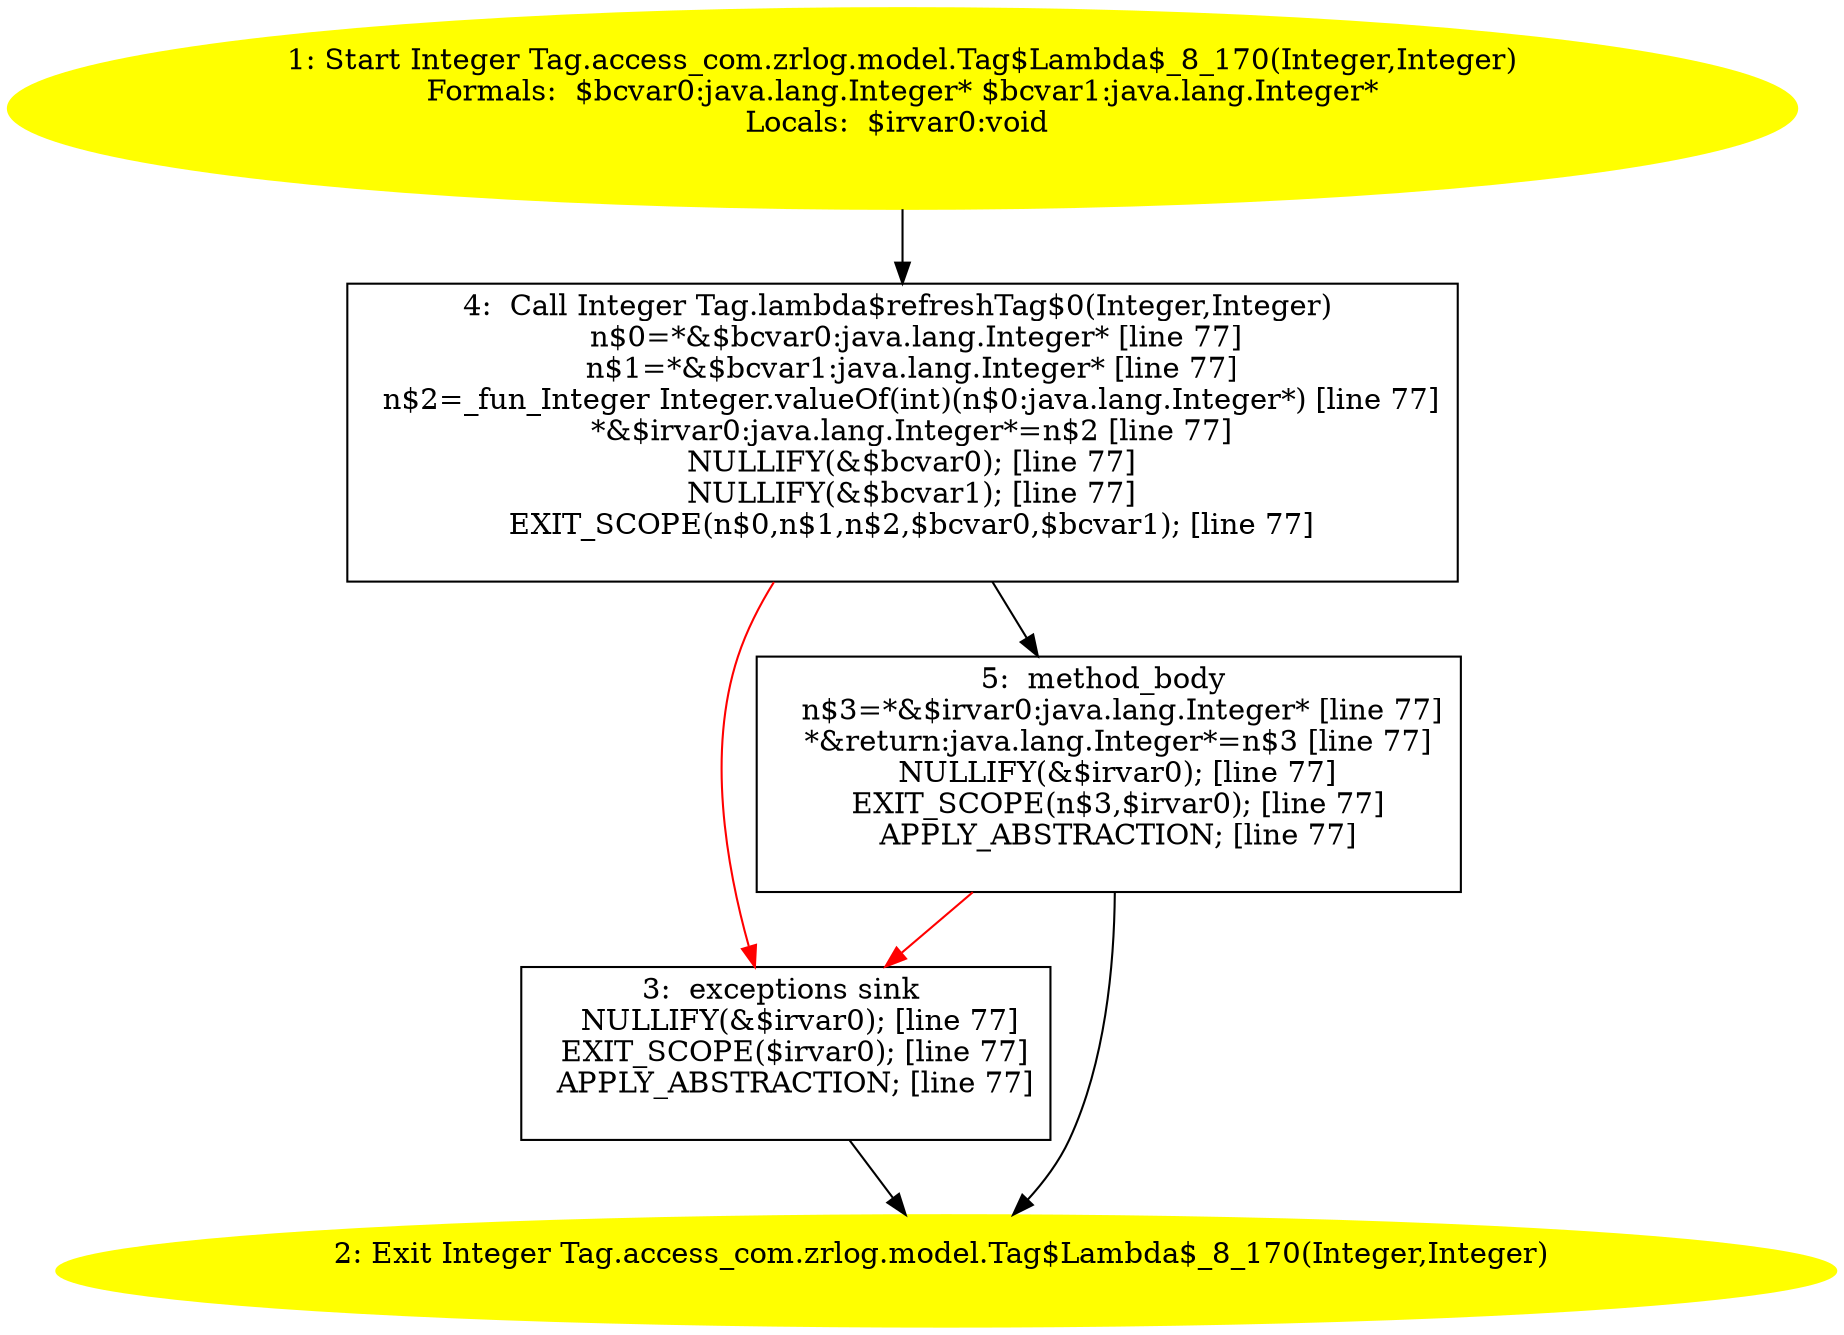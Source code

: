 /* @generated */
digraph cfg {
"com.zrlog.model.Tag.access_com.zrlog.model.Tag$Lambda$_8_170(java.lang.Integer,java.lang.Integer):ja.e5fe4ce942fd6ca4462970e769906df7_1" [label="1: Start Integer Tag.access_com.zrlog.model.Tag$Lambda$_8_170(Integer,Integer)\nFormals:  $bcvar0:java.lang.Integer* $bcvar1:java.lang.Integer*\nLocals:  $irvar0:void \n  " color=yellow style=filled]
	

	 "com.zrlog.model.Tag.access_com.zrlog.model.Tag$Lambda$_8_170(java.lang.Integer,java.lang.Integer):ja.e5fe4ce942fd6ca4462970e769906df7_1" -> "com.zrlog.model.Tag.access_com.zrlog.model.Tag$Lambda$_8_170(java.lang.Integer,java.lang.Integer):ja.e5fe4ce942fd6ca4462970e769906df7_4" ;
"com.zrlog.model.Tag.access_com.zrlog.model.Tag$Lambda$_8_170(java.lang.Integer,java.lang.Integer):ja.e5fe4ce942fd6ca4462970e769906df7_2" [label="2: Exit Integer Tag.access_com.zrlog.model.Tag$Lambda$_8_170(Integer,Integer) \n  " color=yellow style=filled]
	

"com.zrlog.model.Tag.access_com.zrlog.model.Tag$Lambda$_8_170(java.lang.Integer,java.lang.Integer):ja.e5fe4ce942fd6ca4462970e769906df7_3" [label="3:  exceptions sink \n   NULLIFY(&$irvar0); [line 77]\n  EXIT_SCOPE($irvar0); [line 77]\n  APPLY_ABSTRACTION; [line 77]\n " shape="box"]
	

	 "com.zrlog.model.Tag.access_com.zrlog.model.Tag$Lambda$_8_170(java.lang.Integer,java.lang.Integer):ja.e5fe4ce942fd6ca4462970e769906df7_3" -> "com.zrlog.model.Tag.access_com.zrlog.model.Tag$Lambda$_8_170(java.lang.Integer,java.lang.Integer):ja.e5fe4ce942fd6ca4462970e769906df7_2" ;
"com.zrlog.model.Tag.access_com.zrlog.model.Tag$Lambda$_8_170(java.lang.Integer,java.lang.Integer):ja.e5fe4ce942fd6ca4462970e769906df7_4" [label="4:  Call Integer Tag.lambda$refreshTag$0(Integer,Integer) \n   n$0=*&$bcvar0:java.lang.Integer* [line 77]\n  n$1=*&$bcvar1:java.lang.Integer* [line 77]\n  n$2=_fun_Integer Integer.valueOf(int)(n$0:java.lang.Integer*) [line 77]\n  *&$irvar0:java.lang.Integer*=n$2 [line 77]\n  NULLIFY(&$bcvar0); [line 77]\n  NULLIFY(&$bcvar1); [line 77]\n  EXIT_SCOPE(n$0,n$1,n$2,$bcvar0,$bcvar1); [line 77]\n " shape="box"]
	

	 "com.zrlog.model.Tag.access_com.zrlog.model.Tag$Lambda$_8_170(java.lang.Integer,java.lang.Integer):ja.e5fe4ce942fd6ca4462970e769906df7_4" -> "com.zrlog.model.Tag.access_com.zrlog.model.Tag$Lambda$_8_170(java.lang.Integer,java.lang.Integer):ja.e5fe4ce942fd6ca4462970e769906df7_5" ;
	 "com.zrlog.model.Tag.access_com.zrlog.model.Tag$Lambda$_8_170(java.lang.Integer,java.lang.Integer):ja.e5fe4ce942fd6ca4462970e769906df7_4" -> "com.zrlog.model.Tag.access_com.zrlog.model.Tag$Lambda$_8_170(java.lang.Integer,java.lang.Integer):ja.e5fe4ce942fd6ca4462970e769906df7_3" [color="red" ];
"com.zrlog.model.Tag.access_com.zrlog.model.Tag$Lambda$_8_170(java.lang.Integer,java.lang.Integer):ja.e5fe4ce942fd6ca4462970e769906df7_5" [label="5:  method_body \n   n$3=*&$irvar0:java.lang.Integer* [line 77]\n  *&return:java.lang.Integer*=n$3 [line 77]\n  NULLIFY(&$irvar0); [line 77]\n  EXIT_SCOPE(n$3,$irvar0); [line 77]\n  APPLY_ABSTRACTION; [line 77]\n " shape="box"]
	

	 "com.zrlog.model.Tag.access_com.zrlog.model.Tag$Lambda$_8_170(java.lang.Integer,java.lang.Integer):ja.e5fe4ce942fd6ca4462970e769906df7_5" -> "com.zrlog.model.Tag.access_com.zrlog.model.Tag$Lambda$_8_170(java.lang.Integer,java.lang.Integer):ja.e5fe4ce942fd6ca4462970e769906df7_2" ;
	 "com.zrlog.model.Tag.access_com.zrlog.model.Tag$Lambda$_8_170(java.lang.Integer,java.lang.Integer):ja.e5fe4ce942fd6ca4462970e769906df7_5" -> "com.zrlog.model.Tag.access_com.zrlog.model.Tag$Lambda$_8_170(java.lang.Integer,java.lang.Integer):ja.e5fe4ce942fd6ca4462970e769906df7_3" [color="red" ];
}
